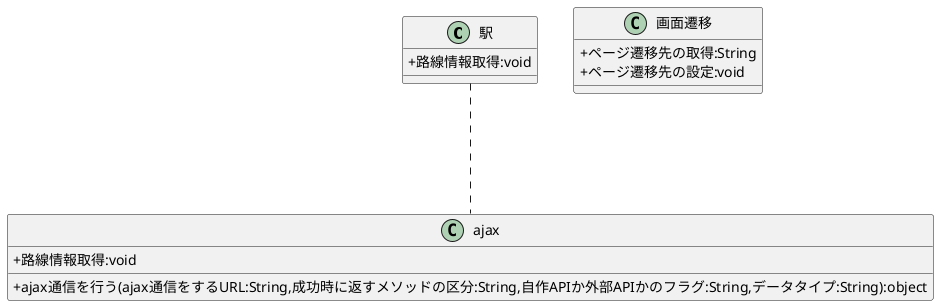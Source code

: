 @startuml

skinparam classAttributeIconSize 0

    class 駅{
        + 路線情報取得:void
    }

    class ajax{
        + ajax通信を行う(ajax通信をするURL:String,成功時に返すメソッドの区分:String,自作APIか外部APIかのフラグ:String,データタイプ:String):object
        + 路線情報取得:void
    }

    駅 .-- ajax

    class 画面遷移{
        + ページ遷移先の取得:String
        + ページ遷移先の設定:void
    }
    
@enduml